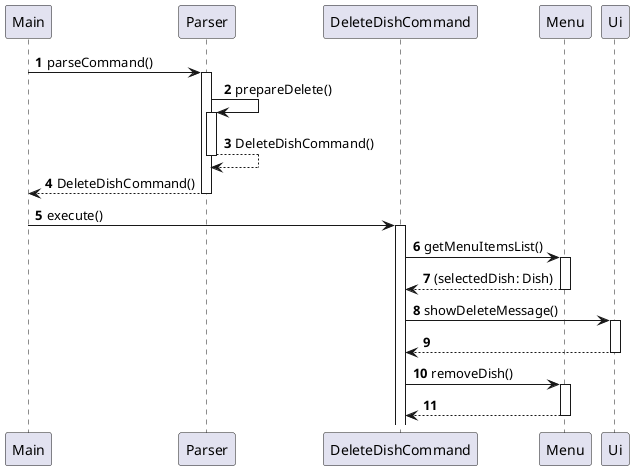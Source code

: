 @startuml
!define COMMAND class ListIngredientCommand
!define UI class Ui
!define MENU class Menu

autonumber

Main -> Parser: parseCommand()
activate Parser
Parser -> Parser: prepareDelete()
activate Parser
return DeleteDishCommand()
return DeleteDishCommand()

Main -> DeleteDishCommand: execute()
activate DeleteDishCommand
DeleteDishCommand -> Menu: getMenuItemsList()
activate Menu
return (selectedDish: Dish)

DeleteDishCommand -> Ui: showDeleteMessage()
activate Ui
return
DeleteDishCommand -> Menu: removeDish()
activate Menu
return

@enduml